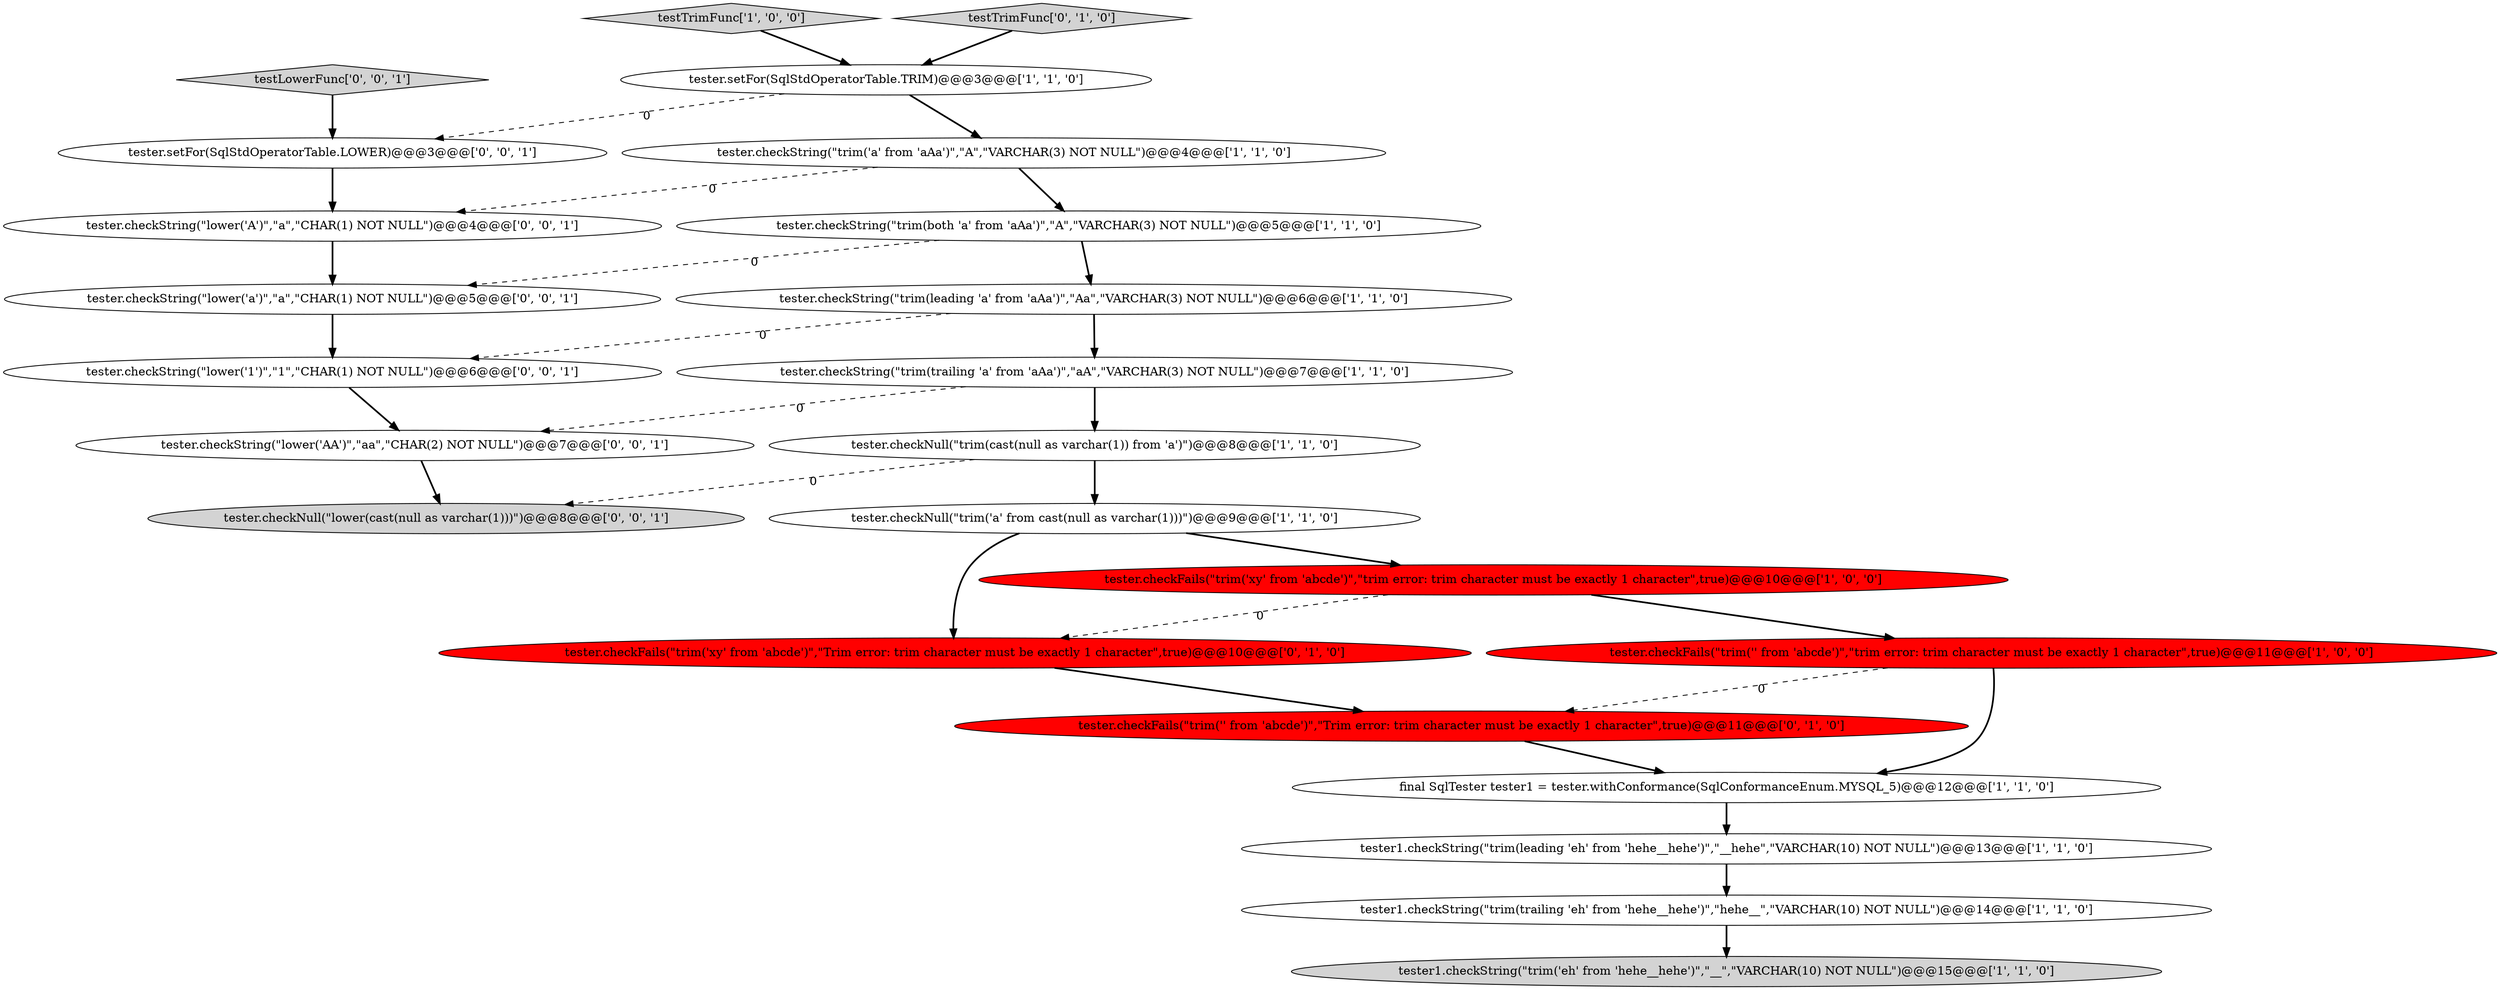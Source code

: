 digraph {
20 [style = filled, label = "tester.checkString(\"lower('a')\",\"a\",\"CHAR(1) NOT NULL\")@@@5@@@['0', '0', '1']", fillcolor = white, shape = ellipse image = "AAA0AAABBB3BBB"];
7 [style = filled, label = "tester.checkFails(\"trim('' from 'abcde')\",\"trim error: trim character must be exactly 1 character\",true)@@@11@@@['1', '0', '0']", fillcolor = red, shape = ellipse image = "AAA1AAABBB1BBB"];
14 [style = filled, label = "tester.checkFails(\"trim('xy' from 'abcde')\",\"Trim error: trim character must be exactly 1 character\",true)@@@10@@@['0', '1', '0']", fillcolor = red, shape = ellipse image = "AAA1AAABBB2BBB"];
1 [style = filled, label = "tester.checkNull(\"trim('a' from cast(null as varchar(1)))\")@@@9@@@['1', '1', '0']", fillcolor = white, shape = ellipse image = "AAA0AAABBB1BBB"];
8 [style = filled, label = "final SqlTester tester1 = tester.withConformance(SqlConformanceEnum.MYSQL_5)@@@12@@@['1', '1', '0']", fillcolor = white, shape = ellipse image = "AAA0AAABBB1BBB"];
3 [style = filled, label = "tester.checkString(\"trim(trailing 'a' from 'aAa')\",\"aA\",\"VARCHAR(3) NOT NULL\")@@@7@@@['1', '1', '0']", fillcolor = white, shape = ellipse image = "AAA0AAABBB1BBB"];
12 [style = filled, label = "tester.checkFails(\"trim('xy' from 'abcde')\",\"trim error: trim character must be exactly 1 character\",true)@@@10@@@['1', '0', '0']", fillcolor = red, shape = ellipse image = "AAA1AAABBB1BBB"];
19 [style = filled, label = "tester.checkNull(\"lower(cast(null as varchar(1)))\")@@@8@@@['0', '0', '1']", fillcolor = lightgray, shape = ellipse image = "AAA0AAABBB3BBB"];
17 [style = filled, label = "tester.checkString(\"lower('A')\",\"a\",\"CHAR(1) NOT NULL\")@@@4@@@['0', '0', '1']", fillcolor = white, shape = ellipse image = "AAA0AAABBB3BBB"];
18 [style = filled, label = "testLowerFunc['0', '0', '1']", fillcolor = lightgray, shape = diamond image = "AAA0AAABBB3BBB"];
15 [style = filled, label = "tester.checkFails(\"trim('' from 'abcde')\",\"Trim error: trim character must be exactly 1 character\",true)@@@11@@@['0', '1', '0']", fillcolor = red, shape = ellipse image = "AAA1AAABBB2BBB"];
23 [style = filled, label = "tester.checkString(\"lower('1')\",\"1\",\"CHAR(1) NOT NULL\")@@@6@@@['0', '0', '1']", fillcolor = white, shape = ellipse image = "AAA0AAABBB3BBB"];
21 [style = filled, label = "tester.checkString(\"lower('AA')\",\"aa\",\"CHAR(2) NOT NULL\")@@@7@@@['0', '0', '1']", fillcolor = white, shape = ellipse image = "AAA0AAABBB3BBB"];
9 [style = filled, label = "tester1.checkString(\"trim('eh' from 'hehe__hehe')\",\"__\",\"VARCHAR(10) NOT NULL\")@@@15@@@['1', '1', '0']", fillcolor = lightgray, shape = ellipse image = "AAA0AAABBB1BBB"];
2 [style = filled, label = "testTrimFunc['1', '0', '0']", fillcolor = lightgray, shape = diamond image = "AAA0AAABBB1BBB"];
11 [style = filled, label = "tester.checkString(\"trim(both 'a' from 'aAa')\",\"A\",\"VARCHAR(3) NOT NULL\")@@@5@@@['1', '1', '0']", fillcolor = white, shape = ellipse image = "AAA0AAABBB1BBB"];
13 [style = filled, label = "tester.checkString(\"trim('a' from 'aAa')\",\"A\",\"VARCHAR(3) NOT NULL\")@@@4@@@['1', '1', '0']", fillcolor = white, shape = ellipse image = "AAA0AAABBB1BBB"];
5 [style = filled, label = "tester1.checkString(\"trim(leading 'eh' from 'hehe__hehe')\",\"__hehe\",\"VARCHAR(10) NOT NULL\")@@@13@@@['1', '1', '0']", fillcolor = white, shape = ellipse image = "AAA0AAABBB1BBB"];
0 [style = filled, label = "tester.checkString(\"trim(leading 'a' from 'aAa')\",\"Aa\",\"VARCHAR(3) NOT NULL\")@@@6@@@['1', '1', '0']", fillcolor = white, shape = ellipse image = "AAA0AAABBB1BBB"];
6 [style = filled, label = "tester.setFor(SqlStdOperatorTable.TRIM)@@@3@@@['1', '1', '0']", fillcolor = white, shape = ellipse image = "AAA0AAABBB1BBB"];
10 [style = filled, label = "tester.checkNull(\"trim(cast(null as varchar(1)) from 'a')\")@@@8@@@['1', '1', '0']", fillcolor = white, shape = ellipse image = "AAA0AAABBB1BBB"];
4 [style = filled, label = "tester1.checkString(\"trim(trailing 'eh' from 'hehe__hehe')\",\"hehe__\",\"VARCHAR(10) NOT NULL\")@@@14@@@['1', '1', '0']", fillcolor = white, shape = ellipse image = "AAA0AAABBB1BBB"];
22 [style = filled, label = "tester.setFor(SqlStdOperatorTable.LOWER)@@@3@@@['0', '0', '1']", fillcolor = white, shape = ellipse image = "AAA0AAABBB3BBB"];
16 [style = filled, label = "testTrimFunc['0', '1', '0']", fillcolor = lightgray, shape = diamond image = "AAA0AAABBB2BBB"];
0->3 [style = bold, label=""];
4->9 [style = bold, label=""];
11->20 [style = dashed, label="0"];
21->19 [style = bold, label=""];
3->21 [style = dashed, label="0"];
2->6 [style = bold, label=""];
10->19 [style = dashed, label="0"];
16->6 [style = bold, label=""];
0->23 [style = dashed, label="0"];
13->17 [style = dashed, label="0"];
7->8 [style = bold, label=""];
13->11 [style = bold, label=""];
12->7 [style = bold, label=""];
6->22 [style = dashed, label="0"];
3->10 [style = bold, label=""];
11->0 [style = bold, label=""];
18->22 [style = bold, label=""];
12->14 [style = dashed, label="0"];
20->23 [style = bold, label=""];
8->5 [style = bold, label=""];
23->21 [style = bold, label=""];
6->13 [style = bold, label=""];
5->4 [style = bold, label=""];
1->12 [style = bold, label=""];
7->15 [style = dashed, label="0"];
22->17 [style = bold, label=""];
1->14 [style = bold, label=""];
14->15 [style = bold, label=""];
10->1 [style = bold, label=""];
15->8 [style = bold, label=""];
17->20 [style = bold, label=""];
}
